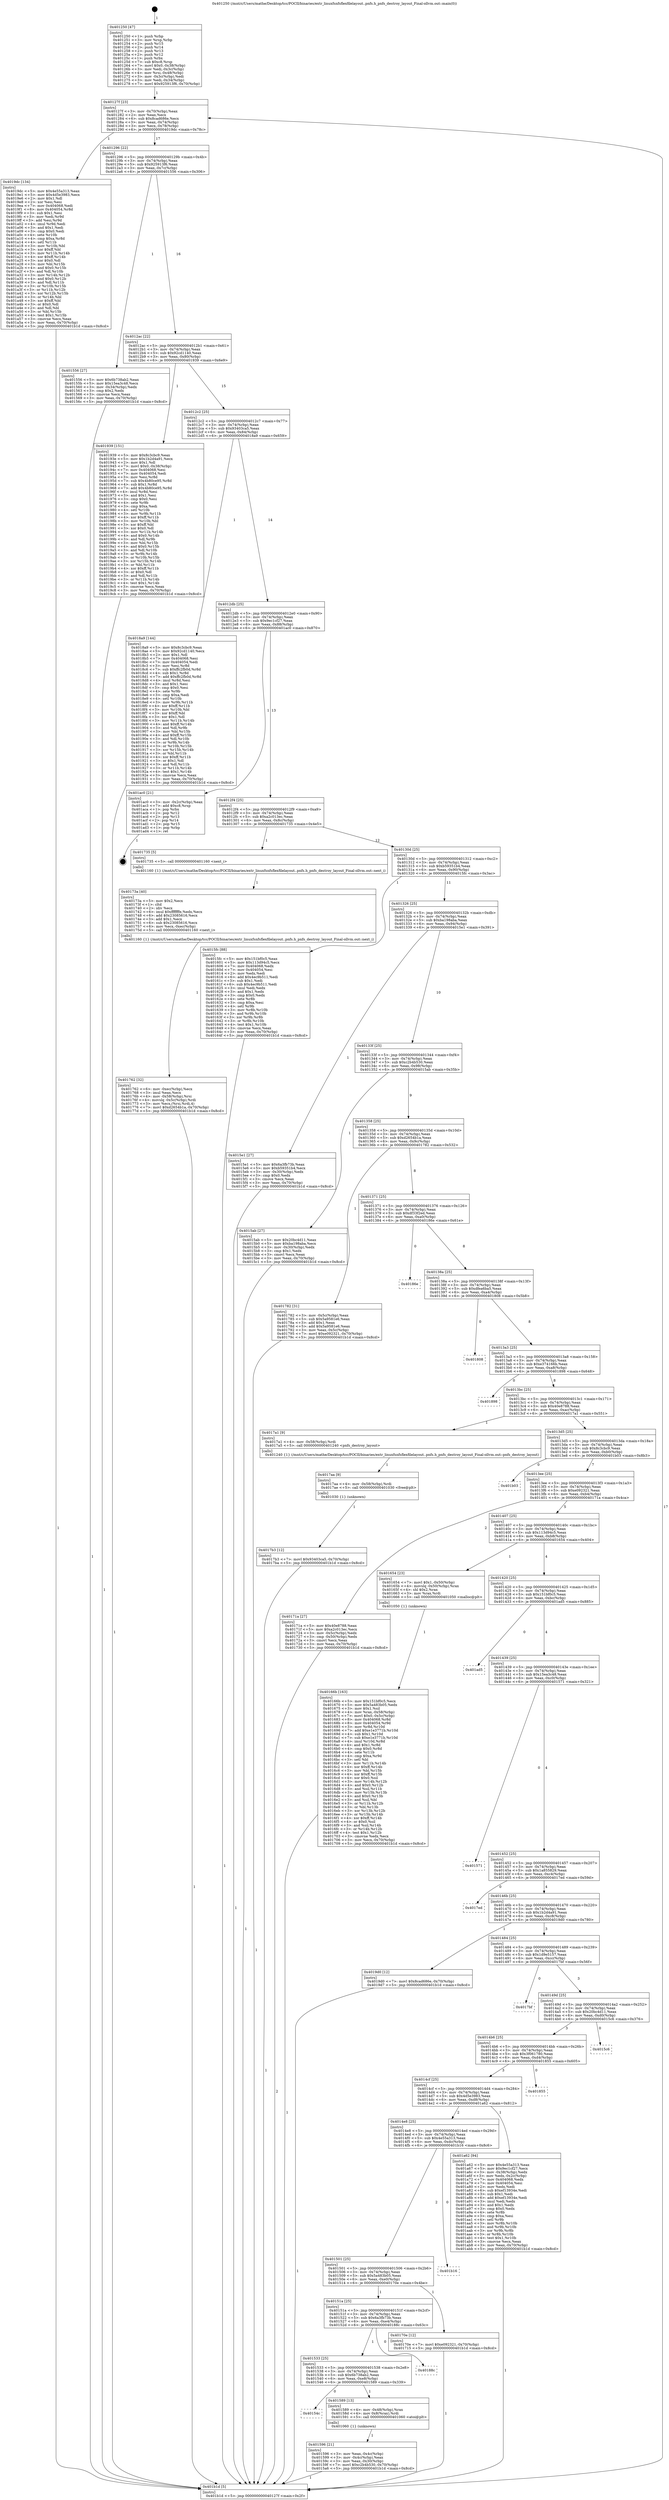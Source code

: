 digraph "0x401250" {
  label = "0x401250 (/mnt/c/Users/mathe/Desktop/tcc/POCII/binaries/extr_linuxfsnfsflexfilelayout..pnfs.h_pnfs_destroy_layout_Final-ollvm.out::main(0))"
  labelloc = "t"
  node[shape=record]

  Entry [label="",width=0.3,height=0.3,shape=circle,fillcolor=black,style=filled]
  "0x40127f" [label="{
     0x40127f [23]\l
     | [instrs]\l
     &nbsp;&nbsp;0x40127f \<+3\>: mov -0x70(%rbp),%eax\l
     &nbsp;&nbsp;0x401282 \<+2\>: mov %eax,%ecx\l
     &nbsp;&nbsp;0x401284 \<+6\>: sub $0x8cad686e,%ecx\l
     &nbsp;&nbsp;0x40128a \<+3\>: mov %eax,-0x74(%rbp)\l
     &nbsp;&nbsp;0x40128d \<+3\>: mov %ecx,-0x78(%rbp)\l
     &nbsp;&nbsp;0x401290 \<+6\>: je 00000000004019dc \<main+0x78c\>\l
  }"]
  "0x4019dc" [label="{
     0x4019dc [134]\l
     | [instrs]\l
     &nbsp;&nbsp;0x4019dc \<+5\>: mov $0x4e55a313,%eax\l
     &nbsp;&nbsp;0x4019e1 \<+5\>: mov $0x4d5e3983,%ecx\l
     &nbsp;&nbsp;0x4019e6 \<+2\>: mov $0x1,%dl\l
     &nbsp;&nbsp;0x4019e8 \<+2\>: xor %esi,%esi\l
     &nbsp;&nbsp;0x4019ea \<+7\>: mov 0x404068,%edi\l
     &nbsp;&nbsp;0x4019f1 \<+8\>: mov 0x404054,%r8d\l
     &nbsp;&nbsp;0x4019f9 \<+3\>: sub $0x1,%esi\l
     &nbsp;&nbsp;0x4019fc \<+3\>: mov %edi,%r9d\l
     &nbsp;&nbsp;0x4019ff \<+3\>: add %esi,%r9d\l
     &nbsp;&nbsp;0x401a02 \<+4\>: imul %r9d,%edi\l
     &nbsp;&nbsp;0x401a06 \<+3\>: and $0x1,%edi\l
     &nbsp;&nbsp;0x401a09 \<+3\>: cmp $0x0,%edi\l
     &nbsp;&nbsp;0x401a0c \<+4\>: sete %r10b\l
     &nbsp;&nbsp;0x401a10 \<+4\>: cmp $0xa,%r8d\l
     &nbsp;&nbsp;0x401a14 \<+4\>: setl %r11b\l
     &nbsp;&nbsp;0x401a18 \<+3\>: mov %r10b,%bl\l
     &nbsp;&nbsp;0x401a1b \<+3\>: xor $0xff,%bl\l
     &nbsp;&nbsp;0x401a1e \<+3\>: mov %r11b,%r14b\l
     &nbsp;&nbsp;0x401a21 \<+4\>: xor $0xff,%r14b\l
     &nbsp;&nbsp;0x401a25 \<+3\>: xor $0x0,%dl\l
     &nbsp;&nbsp;0x401a28 \<+3\>: mov %bl,%r15b\l
     &nbsp;&nbsp;0x401a2b \<+4\>: and $0x0,%r15b\l
     &nbsp;&nbsp;0x401a2f \<+3\>: and %dl,%r10b\l
     &nbsp;&nbsp;0x401a32 \<+3\>: mov %r14b,%r12b\l
     &nbsp;&nbsp;0x401a35 \<+4\>: and $0x0,%r12b\l
     &nbsp;&nbsp;0x401a39 \<+3\>: and %dl,%r11b\l
     &nbsp;&nbsp;0x401a3c \<+3\>: or %r10b,%r15b\l
     &nbsp;&nbsp;0x401a3f \<+3\>: or %r11b,%r12b\l
     &nbsp;&nbsp;0x401a42 \<+3\>: xor %r12b,%r15b\l
     &nbsp;&nbsp;0x401a45 \<+3\>: or %r14b,%bl\l
     &nbsp;&nbsp;0x401a48 \<+3\>: xor $0xff,%bl\l
     &nbsp;&nbsp;0x401a4b \<+3\>: or $0x0,%dl\l
     &nbsp;&nbsp;0x401a4e \<+2\>: and %dl,%bl\l
     &nbsp;&nbsp;0x401a50 \<+3\>: or %bl,%r15b\l
     &nbsp;&nbsp;0x401a53 \<+4\>: test $0x1,%r15b\l
     &nbsp;&nbsp;0x401a57 \<+3\>: cmovne %ecx,%eax\l
     &nbsp;&nbsp;0x401a5a \<+3\>: mov %eax,-0x70(%rbp)\l
     &nbsp;&nbsp;0x401a5d \<+5\>: jmp 0000000000401b1d \<main+0x8cd\>\l
  }"]
  "0x401296" [label="{
     0x401296 [22]\l
     | [instrs]\l
     &nbsp;&nbsp;0x401296 \<+5\>: jmp 000000000040129b \<main+0x4b\>\l
     &nbsp;&nbsp;0x40129b \<+3\>: mov -0x74(%rbp),%eax\l
     &nbsp;&nbsp;0x40129e \<+5\>: sub $0x925913f6,%eax\l
     &nbsp;&nbsp;0x4012a3 \<+3\>: mov %eax,-0x7c(%rbp)\l
     &nbsp;&nbsp;0x4012a6 \<+6\>: je 0000000000401556 \<main+0x306\>\l
  }"]
  Exit [label="",width=0.3,height=0.3,shape=circle,fillcolor=black,style=filled,peripheries=2]
  "0x401556" [label="{
     0x401556 [27]\l
     | [instrs]\l
     &nbsp;&nbsp;0x401556 \<+5\>: mov $0x6b738ab2,%eax\l
     &nbsp;&nbsp;0x40155b \<+5\>: mov $0x15ea3c48,%ecx\l
     &nbsp;&nbsp;0x401560 \<+3\>: mov -0x34(%rbp),%edx\l
     &nbsp;&nbsp;0x401563 \<+3\>: cmp $0x2,%edx\l
     &nbsp;&nbsp;0x401566 \<+3\>: cmovne %ecx,%eax\l
     &nbsp;&nbsp;0x401569 \<+3\>: mov %eax,-0x70(%rbp)\l
     &nbsp;&nbsp;0x40156c \<+5\>: jmp 0000000000401b1d \<main+0x8cd\>\l
  }"]
  "0x4012ac" [label="{
     0x4012ac [22]\l
     | [instrs]\l
     &nbsp;&nbsp;0x4012ac \<+5\>: jmp 00000000004012b1 \<main+0x61\>\l
     &nbsp;&nbsp;0x4012b1 \<+3\>: mov -0x74(%rbp),%eax\l
     &nbsp;&nbsp;0x4012b4 \<+5\>: sub $0x92cd1140,%eax\l
     &nbsp;&nbsp;0x4012b9 \<+3\>: mov %eax,-0x80(%rbp)\l
     &nbsp;&nbsp;0x4012bc \<+6\>: je 0000000000401939 \<main+0x6e9\>\l
  }"]
  "0x401b1d" [label="{
     0x401b1d [5]\l
     | [instrs]\l
     &nbsp;&nbsp;0x401b1d \<+5\>: jmp 000000000040127f \<main+0x2f\>\l
  }"]
  "0x401250" [label="{
     0x401250 [47]\l
     | [instrs]\l
     &nbsp;&nbsp;0x401250 \<+1\>: push %rbp\l
     &nbsp;&nbsp;0x401251 \<+3\>: mov %rsp,%rbp\l
     &nbsp;&nbsp;0x401254 \<+2\>: push %r15\l
     &nbsp;&nbsp;0x401256 \<+2\>: push %r14\l
     &nbsp;&nbsp;0x401258 \<+2\>: push %r13\l
     &nbsp;&nbsp;0x40125a \<+2\>: push %r12\l
     &nbsp;&nbsp;0x40125c \<+1\>: push %rbx\l
     &nbsp;&nbsp;0x40125d \<+7\>: sub $0xc8,%rsp\l
     &nbsp;&nbsp;0x401264 \<+7\>: movl $0x0,-0x38(%rbp)\l
     &nbsp;&nbsp;0x40126b \<+3\>: mov %edi,-0x3c(%rbp)\l
     &nbsp;&nbsp;0x40126e \<+4\>: mov %rsi,-0x48(%rbp)\l
     &nbsp;&nbsp;0x401272 \<+3\>: mov -0x3c(%rbp),%edi\l
     &nbsp;&nbsp;0x401275 \<+3\>: mov %edi,-0x34(%rbp)\l
     &nbsp;&nbsp;0x401278 \<+7\>: movl $0x925913f6,-0x70(%rbp)\l
  }"]
  "0x4017b3" [label="{
     0x4017b3 [12]\l
     | [instrs]\l
     &nbsp;&nbsp;0x4017b3 \<+7\>: movl $0x93403ca5,-0x70(%rbp)\l
     &nbsp;&nbsp;0x4017ba \<+5\>: jmp 0000000000401b1d \<main+0x8cd\>\l
  }"]
  "0x401939" [label="{
     0x401939 [151]\l
     | [instrs]\l
     &nbsp;&nbsp;0x401939 \<+5\>: mov $0x8c3cbc9,%eax\l
     &nbsp;&nbsp;0x40193e \<+5\>: mov $0x1b2d4a91,%ecx\l
     &nbsp;&nbsp;0x401943 \<+2\>: mov $0x1,%dl\l
     &nbsp;&nbsp;0x401945 \<+7\>: movl $0x0,-0x38(%rbp)\l
     &nbsp;&nbsp;0x40194c \<+7\>: mov 0x404068,%esi\l
     &nbsp;&nbsp;0x401953 \<+7\>: mov 0x404054,%edi\l
     &nbsp;&nbsp;0x40195a \<+3\>: mov %esi,%r8d\l
     &nbsp;&nbsp;0x40195d \<+7\>: sub $0x4b80ce95,%r8d\l
     &nbsp;&nbsp;0x401964 \<+4\>: sub $0x1,%r8d\l
     &nbsp;&nbsp;0x401968 \<+7\>: add $0x4b80ce95,%r8d\l
     &nbsp;&nbsp;0x40196f \<+4\>: imul %r8d,%esi\l
     &nbsp;&nbsp;0x401973 \<+3\>: and $0x1,%esi\l
     &nbsp;&nbsp;0x401976 \<+3\>: cmp $0x0,%esi\l
     &nbsp;&nbsp;0x401979 \<+4\>: sete %r9b\l
     &nbsp;&nbsp;0x40197d \<+3\>: cmp $0xa,%edi\l
     &nbsp;&nbsp;0x401980 \<+4\>: setl %r10b\l
     &nbsp;&nbsp;0x401984 \<+3\>: mov %r9b,%r11b\l
     &nbsp;&nbsp;0x401987 \<+4\>: xor $0xff,%r11b\l
     &nbsp;&nbsp;0x40198b \<+3\>: mov %r10b,%bl\l
     &nbsp;&nbsp;0x40198e \<+3\>: xor $0xff,%bl\l
     &nbsp;&nbsp;0x401991 \<+3\>: xor $0x0,%dl\l
     &nbsp;&nbsp;0x401994 \<+3\>: mov %r11b,%r14b\l
     &nbsp;&nbsp;0x401997 \<+4\>: and $0x0,%r14b\l
     &nbsp;&nbsp;0x40199b \<+3\>: and %dl,%r9b\l
     &nbsp;&nbsp;0x40199e \<+3\>: mov %bl,%r15b\l
     &nbsp;&nbsp;0x4019a1 \<+4\>: and $0x0,%r15b\l
     &nbsp;&nbsp;0x4019a5 \<+3\>: and %dl,%r10b\l
     &nbsp;&nbsp;0x4019a8 \<+3\>: or %r9b,%r14b\l
     &nbsp;&nbsp;0x4019ab \<+3\>: or %r10b,%r15b\l
     &nbsp;&nbsp;0x4019ae \<+3\>: xor %r15b,%r14b\l
     &nbsp;&nbsp;0x4019b1 \<+3\>: or %bl,%r11b\l
     &nbsp;&nbsp;0x4019b4 \<+4\>: xor $0xff,%r11b\l
     &nbsp;&nbsp;0x4019b8 \<+3\>: or $0x0,%dl\l
     &nbsp;&nbsp;0x4019bb \<+3\>: and %dl,%r11b\l
     &nbsp;&nbsp;0x4019be \<+3\>: or %r11b,%r14b\l
     &nbsp;&nbsp;0x4019c1 \<+4\>: test $0x1,%r14b\l
     &nbsp;&nbsp;0x4019c5 \<+3\>: cmovne %ecx,%eax\l
     &nbsp;&nbsp;0x4019c8 \<+3\>: mov %eax,-0x70(%rbp)\l
     &nbsp;&nbsp;0x4019cb \<+5\>: jmp 0000000000401b1d \<main+0x8cd\>\l
  }"]
  "0x4012c2" [label="{
     0x4012c2 [25]\l
     | [instrs]\l
     &nbsp;&nbsp;0x4012c2 \<+5\>: jmp 00000000004012c7 \<main+0x77\>\l
     &nbsp;&nbsp;0x4012c7 \<+3\>: mov -0x74(%rbp),%eax\l
     &nbsp;&nbsp;0x4012ca \<+5\>: sub $0x93403ca5,%eax\l
     &nbsp;&nbsp;0x4012cf \<+6\>: mov %eax,-0x84(%rbp)\l
     &nbsp;&nbsp;0x4012d5 \<+6\>: je 00000000004018a9 \<main+0x659\>\l
  }"]
  "0x4017aa" [label="{
     0x4017aa [9]\l
     | [instrs]\l
     &nbsp;&nbsp;0x4017aa \<+4\>: mov -0x58(%rbp),%rdi\l
     &nbsp;&nbsp;0x4017ae \<+5\>: call 0000000000401030 \<free@plt\>\l
     | [calls]\l
     &nbsp;&nbsp;0x401030 \{1\} (unknown)\l
  }"]
  "0x4018a9" [label="{
     0x4018a9 [144]\l
     | [instrs]\l
     &nbsp;&nbsp;0x4018a9 \<+5\>: mov $0x8c3cbc9,%eax\l
     &nbsp;&nbsp;0x4018ae \<+5\>: mov $0x92cd1140,%ecx\l
     &nbsp;&nbsp;0x4018b3 \<+2\>: mov $0x1,%dl\l
     &nbsp;&nbsp;0x4018b5 \<+7\>: mov 0x404068,%esi\l
     &nbsp;&nbsp;0x4018bc \<+7\>: mov 0x404054,%edi\l
     &nbsp;&nbsp;0x4018c3 \<+3\>: mov %esi,%r8d\l
     &nbsp;&nbsp;0x4018c6 \<+7\>: sub $0xffc2fb0d,%r8d\l
     &nbsp;&nbsp;0x4018cd \<+4\>: sub $0x1,%r8d\l
     &nbsp;&nbsp;0x4018d1 \<+7\>: add $0xffc2fb0d,%r8d\l
     &nbsp;&nbsp;0x4018d8 \<+4\>: imul %r8d,%esi\l
     &nbsp;&nbsp;0x4018dc \<+3\>: and $0x1,%esi\l
     &nbsp;&nbsp;0x4018df \<+3\>: cmp $0x0,%esi\l
     &nbsp;&nbsp;0x4018e2 \<+4\>: sete %r9b\l
     &nbsp;&nbsp;0x4018e6 \<+3\>: cmp $0xa,%edi\l
     &nbsp;&nbsp;0x4018e9 \<+4\>: setl %r10b\l
     &nbsp;&nbsp;0x4018ed \<+3\>: mov %r9b,%r11b\l
     &nbsp;&nbsp;0x4018f0 \<+4\>: xor $0xff,%r11b\l
     &nbsp;&nbsp;0x4018f4 \<+3\>: mov %r10b,%bl\l
     &nbsp;&nbsp;0x4018f7 \<+3\>: xor $0xff,%bl\l
     &nbsp;&nbsp;0x4018fa \<+3\>: xor $0x1,%dl\l
     &nbsp;&nbsp;0x4018fd \<+3\>: mov %r11b,%r14b\l
     &nbsp;&nbsp;0x401900 \<+4\>: and $0xff,%r14b\l
     &nbsp;&nbsp;0x401904 \<+3\>: and %dl,%r9b\l
     &nbsp;&nbsp;0x401907 \<+3\>: mov %bl,%r15b\l
     &nbsp;&nbsp;0x40190a \<+4\>: and $0xff,%r15b\l
     &nbsp;&nbsp;0x40190e \<+3\>: and %dl,%r10b\l
     &nbsp;&nbsp;0x401911 \<+3\>: or %r9b,%r14b\l
     &nbsp;&nbsp;0x401914 \<+3\>: or %r10b,%r15b\l
     &nbsp;&nbsp;0x401917 \<+3\>: xor %r15b,%r14b\l
     &nbsp;&nbsp;0x40191a \<+3\>: or %bl,%r11b\l
     &nbsp;&nbsp;0x40191d \<+4\>: xor $0xff,%r11b\l
     &nbsp;&nbsp;0x401921 \<+3\>: or $0x1,%dl\l
     &nbsp;&nbsp;0x401924 \<+3\>: and %dl,%r11b\l
     &nbsp;&nbsp;0x401927 \<+3\>: or %r11b,%r14b\l
     &nbsp;&nbsp;0x40192a \<+4\>: test $0x1,%r14b\l
     &nbsp;&nbsp;0x40192e \<+3\>: cmovne %ecx,%eax\l
     &nbsp;&nbsp;0x401931 \<+3\>: mov %eax,-0x70(%rbp)\l
     &nbsp;&nbsp;0x401934 \<+5\>: jmp 0000000000401b1d \<main+0x8cd\>\l
  }"]
  "0x4012db" [label="{
     0x4012db [25]\l
     | [instrs]\l
     &nbsp;&nbsp;0x4012db \<+5\>: jmp 00000000004012e0 \<main+0x90\>\l
     &nbsp;&nbsp;0x4012e0 \<+3\>: mov -0x74(%rbp),%eax\l
     &nbsp;&nbsp;0x4012e3 \<+5\>: sub $0x9ec1cf27,%eax\l
     &nbsp;&nbsp;0x4012e8 \<+6\>: mov %eax,-0x88(%rbp)\l
     &nbsp;&nbsp;0x4012ee \<+6\>: je 0000000000401ac0 \<main+0x870\>\l
  }"]
  "0x401762" [label="{
     0x401762 [32]\l
     | [instrs]\l
     &nbsp;&nbsp;0x401762 \<+6\>: mov -0xec(%rbp),%ecx\l
     &nbsp;&nbsp;0x401768 \<+3\>: imul %eax,%ecx\l
     &nbsp;&nbsp;0x40176b \<+4\>: mov -0x58(%rbp),%rsi\l
     &nbsp;&nbsp;0x40176f \<+4\>: movslq -0x5c(%rbp),%rdi\l
     &nbsp;&nbsp;0x401773 \<+3\>: mov %ecx,(%rsi,%rdi,4)\l
     &nbsp;&nbsp;0x401776 \<+7\>: movl $0xd2654b1a,-0x70(%rbp)\l
     &nbsp;&nbsp;0x40177d \<+5\>: jmp 0000000000401b1d \<main+0x8cd\>\l
  }"]
  "0x401ac0" [label="{
     0x401ac0 [21]\l
     | [instrs]\l
     &nbsp;&nbsp;0x401ac0 \<+3\>: mov -0x2c(%rbp),%eax\l
     &nbsp;&nbsp;0x401ac3 \<+7\>: add $0xc8,%rsp\l
     &nbsp;&nbsp;0x401aca \<+1\>: pop %rbx\l
     &nbsp;&nbsp;0x401acb \<+2\>: pop %r12\l
     &nbsp;&nbsp;0x401acd \<+2\>: pop %r13\l
     &nbsp;&nbsp;0x401acf \<+2\>: pop %r14\l
     &nbsp;&nbsp;0x401ad1 \<+2\>: pop %r15\l
     &nbsp;&nbsp;0x401ad3 \<+1\>: pop %rbp\l
     &nbsp;&nbsp;0x401ad4 \<+1\>: ret\l
  }"]
  "0x4012f4" [label="{
     0x4012f4 [25]\l
     | [instrs]\l
     &nbsp;&nbsp;0x4012f4 \<+5\>: jmp 00000000004012f9 \<main+0xa9\>\l
     &nbsp;&nbsp;0x4012f9 \<+3\>: mov -0x74(%rbp),%eax\l
     &nbsp;&nbsp;0x4012fc \<+5\>: sub $0xa2c013ec,%eax\l
     &nbsp;&nbsp;0x401301 \<+6\>: mov %eax,-0x8c(%rbp)\l
     &nbsp;&nbsp;0x401307 \<+6\>: je 0000000000401735 \<main+0x4e5\>\l
  }"]
  "0x40173a" [label="{
     0x40173a [40]\l
     | [instrs]\l
     &nbsp;&nbsp;0x40173a \<+5\>: mov $0x2,%ecx\l
     &nbsp;&nbsp;0x40173f \<+1\>: cltd\l
     &nbsp;&nbsp;0x401740 \<+2\>: idiv %ecx\l
     &nbsp;&nbsp;0x401742 \<+6\>: imul $0xfffffffe,%edx,%ecx\l
     &nbsp;&nbsp;0x401748 \<+6\>: add $0x23085616,%ecx\l
     &nbsp;&nbsp;0x40174e \<+3\>: add $0x1,%ecx\l
     &nbsp;&nbsp;0x401751 \<+6\>: sub $0x23085616,%ecx\l
     &nbsp;&nbsp;0x401757 \<+6\>: mov %ecx,-0xec(%rbp)\l
     &nbsp;&nbsp;0x40175d \<+5\>: call 0000000000401160 \<next_i\>\l
     | [calls]\l
     &nbsp;&nbsp;0x401160 \{1\} (/mnt/c/Users/mathe/Desktop/tcc/POCII/binaries/extr_linuxfsnfsflexfilelayout..pnfs.h_pnfs_destroy_layout_Final-ollvm.out::next_i)\l
  }"]
  "0x401735" [label="{
     0x401735 [5]\l
     | [instrs]\l
     &nbsp;&nbsp;0x401735 \<+5\>: call 0000000000401160 \<next_i\>\l
     | [calls]\l
     &nbsp;&nbsp;0x401160 \{1\} (/mnt/c/Users/mathe/Desktop/tcc/POCII/binaries/extr_linuxfsnfsflexfilelayout..pnfs.h_pnfs_destroy_layout_Final-ollvm.out::next_i)\l
  }"]
  "0x40130d" [label="{
     0x40130d [25]\l
     | [instrs]\l
     &nbsp;&nbsp;0x40130d \<+5\>: jmp 0000000000401312 \<main+0xc2\>\l
     &nbsp;&nbsp;0x401312 \<+3\>: mov -0x74(%rbp),%eax\l
     &nbsp;&nbsp;0x401315 \<+5\>: sub $0xb59351b4,%eax\l
     &nbsp;&nbsp;0x40131a \<+6\>: mov %eax,-0x90(%rbp)\l
     &nbsp;&nbsp;0x401320 \<+6\>: je 00000000004015fc \<main+0x3ac\>\l
  }"]
  "0x40166b" [label="{
     0x40166b [163]\l
     | [instrs]\l
     &nbsp;&nbsp;0x40166b \<+5\>: mov $0x151bf0c5,%ecx\l
     &nbsp;&nbsp;0x401670 \<+5\>: mov $0x5a483b05,%edx\l
     &nbsp;&nbsp;0x401675 \<+3\>: mov $0x1,%sil\l
     &nbsp;&nbsp;0x401678 \<+4\>: mov %rax,-0x58(%rbp)\l
     &nbsp;&nbsp;0x40167c \<+7\>: movl $0x0,-0x5c(%rbp)\l
     &nbsp;&nbsp;0x401683 \<+8\>: mov 0x404068,%r8d\l
     &nbsp;&nbsp;0x40168b \<+8\>: mov 0x404054,%r9d\l
     &nbsp;&nbsp;0x401693 \<+3\>: mov %r8d,%r10d\l
     &nbsp;&nbsp;0x401696 \<+7\>: add $0xe1e3771b,%r10d\l
     &nbsp;&nbsp;0x40169d \<+4\>: sub $0x1,%r10d\l
     &nbsp;&nbsp;0x4016a1 \<+7\>: sub $0xe1e3771b,%r10d\l
     &nbsp;&nbsp;0x4016a8 \<+4\>: imul %r10d,%r8d\l
     &nbsp;&nbsp;0x4016ac \<+4\>: and $0x1,%r8d\l
     &nbsp;&nbsp;0x4016b0 \<+4\>: cmp $0x0,%r8d\l
     &nbsp;&nbsp;0x4016b4 \<+4\>: sete %r11b\l
     &nbsp;&nbsp;0x4016b8 \<+4\>: cmp $0xa,%r9d\l
     &nbsp;&nbsp;0x4016bc \<+3\>: setl %bl\l
     &nbsp;&nbsp;0x4016bf \<+3\>: mov %r11b,%r14b\l
     &nbsp;&nbsp;0x4016c2 \<+4\>: xor $0xff,%r14b\l
     &nbsp;&nbsp;0x4016c6 \<+3\>: mov %bl,%r15b\l
     &nbsp;&nbsp;0x4016c9 \<+4\>: xor $0xff,%r15b\l
     &nbsp;&nbsp;0x4016cd \<+4\>: xor $0x0,%sil\l
     &nbsp;&nbsp;0x4016d1 \<+3\>: mov %r14b,%r12b\l
     &nbsp;&nbsp;0x4016d4 \<+4\>: and $0x0,%r12b\l
     &nbsp;&nbsp;0x4016d8 \<+3\>: and %sil,%r11b\l
     &nbsp;&nbsp;0x4016db \<+3\>: mov %r15b,%r13b\l
     &nbsp;&nbsp;0x4016de \<+4\>: and $0x0,%r13b\l
     &nbsp;&nbsp;0x4016e2 \<+3\>: and %sil,%bl\l
     &nbsp;&nbsp;0x4016e5 \<+3\>: or %r11b,%r12b\l
     &nbsp;&nbsp;0x4016e8 \<+3\>: or %bl,%r13b\l
     &nbsp;&nbsp;0x4016eb \<+3\>: xor %r13b,%r12b\l
     &nbsp;&nbsp;0x4016ee \<+3\>: or %r15b,%r14b\l
     &nbsp;&nbsp;0x4016f1 \<+4\>: xor $0xff,%r14b\l
     &nbsp;&nbsp;0x4016f5 \<+4\>: or $0x0,%sil\l
     &nbsp;&nbsp;0x4016f9 \<+3\>: and %sil,%r14b\l
     &nbsp;&nbsp;0x4016fc \<+3\>: or %r14b,%r12b\l
     &nbsp;&nbsp;0x4016ff \<+4\>: test $0x1,%r12b\l
     &nbsp;&nbsp;0x401703 \<+3\>: cmovne %edx,%ecx\l
     &nbsp;&nbsp;0x401706 \<+3\>: mov %ecx,-0x70(%rbp)\l
     &nbsp;&nbsp;0x401709 \<+5\>: jmp 0000000000401b1d \<main+0x8cd\>\l
  }"]
  "0x4015fc" [label="{
     0x4015fc [88]\l
     | [instrs]\l
     &nbsp;&nbsp;0x4015fc \<+5\>: mov $0x151bf0c5,%eax\l
     &nbsp;&nbsp;0x401601 \<+5\>: mov $0x113d94c5,%ecx\l
     &nbsp;&nbsp;0x401606 \<+7\>: mov 0x404068,%edx\l
     &nbsp;&nbsp;0x40160d \<+7\>: mov 0x404054,%esi\l
     &nbsp;&nbsp;0x401614 \<+2\>: mov %edx,%edi\l
     &nbsp;&nbsp;0x401616 \<+6\>: add $0x4ec9b511,%edi\l
     &nbsp;&nbsp;0x40161c \<+3\>: sub $0x1,%edi\l
     &nbsp;&nbsp;0x40161f \<+6\>: sub $0x4ec9b511,%edi\l
     &nbsp;&nbsp;0x401625 \<+3\>: imul %edi,%edx\l
     &nbsp;&nbsp;0x401628 \<+3\>: and $0x1,%edx\l
     &nbsp;&nbsp;0x40162b \<+3\>: cmp $0x0,%edx\l
     &nbsp;&nbsp;0x40162e \<+4\>: sete %r8b\l
     &nbsp;&nbsp;0x401632 \<+3\>: cmp $0xa,%esi\l
     &nbsp;&nbsp;0x401635 \<+4\>: setl %r9b\l
     &nbsp;&nbsp;0x401639 \<+3\>: mov %r8b,%r10b\l
     &nbsp;&nbsp;0x40163c \<+3\>: and %r9b,%r10b\l
     &nbsp;&nbsp;0x40163f \<+3\>: xor %r9b,%r8b\l
     &nbsp;&nbsp;0x401642 \<+3\>: or %r8b,%r10b\l
     &nbsp;&nbsp;0x401645 \<+4\>: test $0x1,%r10b\l
     &nbsp;&nbsp;0x401649 \<+3\>: cmovne %ecx,%eax\l
     &nbsp;&nbsp;0x40164c \<+3\>: mov %eax,-0x70(%rbp)\l
     &nbsp;&nbsp;0x40164f \<+5\>: jmp 0000000000401b1d \<main+0x8cd\>\l
  }"]
  "0x401326" [label="{
     0x401326 [25]\l
     | [instrs]\l
     &nbsp;&nbsp;0x401326 \<+5\>: jmp 000000000040132b \<main+0xdb\>\l
     &nbsp;&nbsp;0x40132b \<+3\>: mov -0x74(%rbp),%eax\l
     &nbsp;&nbsp;0x40132e \<+5\>: sub $0xba198aba,%eax\l
     &nbsp;&nbsp;0x401333 \<+6\>: mov %eax,-0x94(%rbp)\l
     &nbsp;&nbsp;0x401339 \<+6\>: je 00000000004015e1 \<main+0x391\>\l
  }"]
  "0x401596" [label="{
     0x401596 [21]\l
     | [instrs]\l
     &nbsp;&nbsp;0x401596 \<+3\>: mov %eax,-0x4c(%rbp)\l
     &nbsp;&nbsp;0x401599 \<+3\>: mov -0x4c(%rbp),%eax\l
     &nbsp;&nbsp;0x40159c \<+3\>: mov %eax,-0x30(%rbp)\l
     &nbsp;&nbsp;0x40159f \<+7\>: movl $0xc2b4b530,-0x70(%rbp)\l
     &nbsp;&nbsp;0x4015a6 \<+5\>: jmp 0000000000401b1d \<main+0x8cd\>\l
  }"]
  "0x4015e1" [label="{
     0x4015e1 [27]\l
     | [instrs]\l
     &nbsp;&nbsp;0x4015e1 \<+5\>: mov $0x6a3fb73b,%eax\l
     &nbsp;&nbsp;0x4015e6 \<+5\>: mov $0xb59351b4,%ecx\l
     &nbsp;&nbsp;0x4015eb \<+3\>: mov -0x30(%rbp),%edx\l
     &nbsp;&nbsp;0x4015ee \<+3\>: cmp $0x0,%edx\l
     &nbsp;&nbsp;0x4015f1 \<+3\>: cmove %ecx,%eax\l
     &nbsp;&nbsp;0x4015f4 \<+3\>: mov %eax,-0x70(%rbp)\l
     &nbsp;&nbsp;0x4015f7 \<+5\>: jmp 0000000000401b1d \<main+0x8cd\>\l
  }"]
  "0x40133f" [label="{
     0x40133f [25]\l
     | [instrs]\l
     &nbsp;&nbsp;0x40133f \<+5\>: jmp 0000000000401344 \<main+0xf4\>\l
     &nbsp;&nbsp;0x401344 \<+3\>: mov -0x74(%rbp),%eax\l
     &nbsp;&nbsp;0x401347 \<+5\>: sub $0xc2b4b530,%eax\l
     &nbsp;&nbsp;0x40134c \<+6\>: mov %eax,-0x98(%rbp)\l
     &nbsp;&nbsp;0x401352 \<+6\>: je 00000000004015ab \<main+0x35b\>\l
  }"]
  "0x40154c" [label="{
     0x40154c\l
  }", style=dashed]
  "0x4015ab" [label="{
     0x4015ab [27]\l
     | [instrs]\l
     &nbsp;&nbsp;0x4015ab \<+5\>: mov $0x20bc4d11,%eax\l
     &nbsp;&nbsp;0x4015b0 \<+5\>: mov $0xba198aba,%ecx\l
     &nbsp;&nbsp;0x4015b5 \<+3\>: mov -0x30(%rbp),%edx\l
     &nbsp;&nbsp;0x4015b8 \<+3\>: cmp $0x1,%edx\l
     &nbsp;&nbsp;0x4015bb \<+3\>: cmovl %ecx,%eax\l
     &nbsp;&nbsp;0x4015be \<+3\>: mov %eax,-0x70(%rbp)\l
     &nbsp;&nbsp;0x4015c1 \<+5\>: jmp 0000000000401b1d \<main+0x8cd\>\l
  }"]
  "0x401358" [label="{
     0x401358 [25]\l
     | [instrs]\l
     &nbsp;&nbsp;0x401358 \<+5\>: jmp 000000000040135d \<main+0x10d\>\l
     &nbsp;&nbsp;0x40135d \<+3\>: mov -0x74(%rbp),%eax\l
     &nbsp;&nbsp;0x401360 \<+5\>: sub $0xd2654b1a,%eax\l
     &nbsp;&nbsp;0x401365 \<+6\>: mov %eax,-0x9c(%rbp)\l
     &nbsp;&nbsp;0x40136b \<+6\>: je 0000000000401782 \<main+0x532\>\l
  }"]
  "0x401589" [label="{
     0x401589 [13]\l
     | [instrs]\l
     &nbsp;&nbsp;0x401589 \<+4\>: mov -0x48(%rbp),%rax\l
     &nbsp;&nbsp;0x40158d \<+4\>: mov 0x8(%rax),%rdi\l
     &nbsp;&nbsp;0x401591 \<+5\>: call 0000000000401060 \<atoi@plt\>\l
     | [calls]\l
     &nbsp;&nbsp;0x401060 \{1\} (unknown)\l
  }"]
  "0x401782" [label="{
     0x401782 [31]\l
     | [instrs]\l
     &nbsp;&nbsp;0x401782 \<+3\>: mov -0x5c(%rbp),%eax\l
     &nbsp;&nbsp;0x401785 \<+5\>: sub $0x5a9581e6,%eax\l
     &nbsp;&nbsp;0x40178a \<+3\>: add $0x1,%eax\l
     &nbsp;&nbsp;0x40178d \<+5\>: add $0x5a9581e6,%eax\l
     &nbsp;&nbsp;0x401792 \<+3\>: mov %eax,-0x5c(%rbp)\l
     &nbsp;&nbsp;0x401795 \<+7\>: movl $0xe092321,-0x70(%rbp)\l
     &nbsp;&nbsp;0x40179c \<+5\>: jmp 0000000000401b1d \<main+0x8cd\>\l
  }"]
  "0x401371" [label="{
     0x401371 [25]\l
     | [instrs]\l
     &nbsp;&nbsp;0x401371 \<+5\>: jmp 0000000000401376 \<main+0x126\>\l
     &nbsp;&nbsp;0x401376 \<+3\>: mov -0x74(%rbp),%eax\l
     &nbsp;&nbsp;0x401379 \<+5\>: sub $0xdf33f2ed,%eax\l
     &nbsp;&nbsp;0x40137e \<+6\>: mov %eax,-0xa0(%rbp)\l
     &nbsp;&nbsp;0x401384 \<+6\>: je 000000000040186e \<main+0x61e\>\l
  }"]
  "0x401533" [label="{
     0x401533 [25]\l
     | [instrs]\l
     &nbsp;&nbsp;0x401533 \<+5\>: jmp 0000000000401538 \<main+0x2e8\>\l
     &nbsp;&nbsp;0x401538 \<+3\>: mov -0x74(%rbp),%eax\l
     &nbsp;&nbsp;0x40153b \<+5\>: sub $0x6b738ab2,%eax\l
     &nbsp;&nbsp;0x401540 \<+6\>: mov %eax,-0xe8(%rbp)\l
     &nbsp;&nbsp;0x401546 \<+6\>: je 0000000000401589 \<main+0x339\>\l
  }"]
  "0x40186e" [label="{
     0x40186e\l
  }", style=dashed]
  "0x40138a" [label="{
     0x40138a [25]\l
     | [instrs]\l
     &nbsp;&nbsp;0x40138a \<+5\>: jmp 000000000040138f \<main+0x13f\>\l
     &nbsp;&nbsp;0x40138f \<+3\>: mov -0x74(%rbp),%eax\l
     &nbsp;&nbsp;0x401392 \<+5\>: sub $0xdfea6ba5,%eax\l
     &nbsp;&nbsp;0x401397 \<+6\>: mov %eax,-0xa4(%rbp)\l
     &nbsp;&nbsp;0x40139d \<+6\>: je 0000000000401808 \<main+0x5b8\>\l
  }"]
  "0x40188c" [label="{
     0x40188c\l
  }", style=dashed]
  "0x401808" [label="{
     0x401808\l
  }", style=dashed]
  "0x4013a3" [label="{
     0x4013a3 [25]\l
     | [instrs]\l
     &nbsp;&nbsp;0x4013a3 \<+5\>: jmp 00000000004013a8 \<main+0x158\>\l
     &nbsp;&nbsp;0x4013a8 \<+3\>: mov -0x74(%rbp),%eax\l
     &nbsp;&nbsp;0x4013ab \<+5\>: sub $0xe374166b,%eax\l
     &nbsp;&nbsp;0x4013b0 \<+6\>: mov %eax,-0xa8(%rbp)\l
     &nbsp;&nbsp;0x4013b6 \<+6\>: je 0000000000401898 \<main+0x648\>\l
  }"]
  "0x40151a" [label="{
     0x40151a [25]\l
     | [instrs]\l
     &nbsp;&nbsp;0x40151a \<+5\>: jmp 000000000040151f \<main+0x2cf\>\l
     &nbsp;&nbsp;0x40151f \<+3\>: mov -0x74(%rbp),%eax\l
     &nbsp;&nbsp;0x401522 \<+5\>: sub $0x6a3fb73b,%eax\l
     &nbsp;&nbsp;0x401527 \<+6\>: mov %eax,-0xe4(%rbp)\l
     &nbsp;&nbsp;0x40152d \<+6\>: je 000000000040188c \<main+0x63c\>\l
  }"]
  "0x401898" [label="{
     0x401898\l
  }", style=dashed]
  "0x4013bc" [label="{
     0x4013bc [25]\l
     | [instrs]\l
     &nbsp;&nbsp;0x4013bc \<+5\>: jmp 00000000004013c1 \<main+0x171\>\l
     &nbsp;&nbsp;0x4013c1 \<+3\>: mov -0x74(%rbp),%eax\l
     &nbsp;&nbsp;0x4013c4 \<+5\>: sub $0x40e8788,%eax\l
     &nbsp;&nbsp;0x4013c9 \<+6\>: mov %eax,-0xac(%rbp)\l
     &nbsp;&nbsp;0x4013cf \<+6\>: je 00000000004017a1 \<main+0x551\>\l
  }"]
  "0x40170e" [label="{
     0x40170e [12]\l
     | [instrs]\l
     &nbsp;&nbsp;0x40170e \<+7\>: movl $0xe092321,-0x70(%rbp)\l
     &nbsp;&nbsp;0x401715 \<+5\>: jmp 0000000000401b1d \<main+0x8cd\>\l
  }"]
  "0x4017a1" [label="{
     0x4017a1 [9]\l
     | [instrs]\l
     &nbsp;&nbsp;0x4017a1 \<+4\>: mov -0x58(%rbp),%rdi\l
     &nbsp;&nbsp;0x4017a5 \<+5\>: call 0000000000401240 \<pnfs_destroy_layout\>\l
     | [calls]\l
     &nbsp;&nbsp;0x401240 \{1\} (/mnt/c/Users/mathe/Desktop/tcc/POCII/binaries/extr_linuxfsnfsflexfilelayout..pnfs.h_pnfs_destroy_layout_Final-ollvm.out::pnfs_destroy_layout)\l
  }"]
  "0x4013d5" [label="{
     0x4013d5 [25]\l
     | [instrs]\l
     &nbsp;&nbsp;0x4013d5 \<+5\>: jmp 00000000004013da \<main+0x18a\>\l
     &nbsp;&nbsp;0x4013da \<+3\>: mov -0x74(%rbp),%eax\l
     &nbsp;&nbsp;0x4013dd \<+5\>: sub $0x8c3cbc9,%eax\l
     &nbsp;&nbsp;0x4013e2 \<+6\>: mov %eax,-0xb0(%rbp)\l
     &nbsp;&nbsp;0x4013e8 \<+6\>: je 0000000000401b03 \<main+0x8b3\>\l
  }"]
  "0x401501" [label="{
     0x401501 [25]\l
     | [instrs]\l
     &nbsp;&nbsp;0x401501 \<+5\>: jmp 0000000000401506 \<main+0x2b6\>\l
     &nbsp;&nbsp;0x401506 \<+3\>: mov -0x74(%rbp),%eax\l
     &nbsp;&nbsp;0x401509 \<+5\>: sub $0x5a483b05,%eax\l
     &nbsp;&nbsp;0x40150e \<+6\>: mov %eax,-0xe0(%rbp)\l
     &nbsp;&nbsp;0x401514 \<+6\>: je 000000000040170e \<main+0x4be\>\l
  }"]
  "0x401b03" [label="{
     0x401b03\l
  }", style=dashed]
  "0x4013ee" [label="{
     0x4013ee [25]\l
     | [instrs]\l
     &nbsp;&nbsp;0x4013ee \<+5\>: jmp 00000000004013f3 \<main+0x1a3\>\l
     &nbsp;&nbsp;0x4013f3 \<+3\>: mov -0x74(%rbp),%eax\l
     &nbsp;&nbsp;0x4013f6 \<+5\>: sub $0xe092321,%eax\l
     &nbsp;&nbsp;0x4013fb \<+6\>: mov %eax,-0xb4(%rbp)\l
     &nbsp;&nbsp;0x401401 \<+6\>: je 000000000040171a \<main+0x4ca\>\l
  }"]
  "0x401b16" [label="{
     0x401b16\l
  }", style=dashed]
  "0x40171a" [label="{
     0x40171a [27]\l
     | [instrs]\l
     &nbsp;&nbsp;0x40171a \<+5\>: mov $0x40e8788,%eax\l
     &nbsp;&nbsp;0x40171f \<+5\>: mov $0xa2c013ec,%ecx\l
     &nbsp;&nbsp;0x401724 \<+3\>: mov -0x5c(%rbp),%edx\l
     &nbsp;&nbsp;0x401727 \<+3\>: cmp -0x50(%rbp),%edx\l
     &nbsp;&nbsp;0x40172a \<+3\>: cmovl %ecx,%eax\l
     &nbsp;&nbsp;0x40172d \<+3\>: mov %eax,-0x70(%rbp)\l
     &nbsp;&nbsp;0x401730 \<+5\>: jmp 0000000000401b1d \<main+0x8cd\>\l
  }"]
  "0x401407" [label="{
     0x401407 [25]\l
     | [instrs]\l
     &nbsp;&nbsp;0x401407 \<+5\>: jmp 000000000040140c \<main+0x1bc\>\l
     &nbsp;&nbsp;0x40140c \<+3\>: mov -0x74(%rbp),%eax\l
     &nbsp;&nbsp;0x40140f \<+5\>: sub $0x113d94c5,%eax\l
     &nbsp;&nbsp;0x401414 \<+6\>: mov %eax,-0xb8(%rbp)\l
     &nbsp;&nbsp;0x40141a \<+6\>: je 0000000000401654 \<main+0x404\>\l
  }"]
  "0x4014e8" [label="{
     0x4014e8 [25]\l
     | [instrs]\l
     &nbsp;&nbsp;0x4014e8 \<+5\>: jmp 00000000004014ed \<main+0x29d\>\l
     &nbsp;&nbsp;0x4014ed \<+3\>: mov -0x74(%rbp),%eax\l
     &nbsp;&nbsp;0x4014f0 \<+5\>: sub $0x4e55a313,%eax\l
     &nbsp;&nbsp;0x4014f5 \<+6\>: mov %eax,-0xdc(%rbp)\l
     &nbsp;&nbsp;0x4014fb \<+6\>: je 0000000000401b16 \<main+0x8c6\>\l
  }"]
  "0x401654" [label="{
     0x401654 [23]\l
     | [instrs]\l
     &nbsp;&nbsp;0x401654 \<+7\>: movl $0x1,-0x50(%rbp)\l
     &nbsp;&nbsp;0x40165b \<+4\>: movslq -0x50(%rbp),%rax\l
     &nbsp;&nbsp;0x40165f \<+4\>: shl $0x2,%rax\l
     &nbsp;&nbsp;0x401663 \<+3\>: mov %rax,%rdi\l
     &nbsp;&nbsp;0x401666 \<+5\>: call 0000000000401050 \<malloc@plt\>\l
     | [calls]\l
     &nbsp;&nbsp;0x401050 \{1\} (unknown)\l
  }"]
  "0x401420" [label="{
     0x401420 [25]\l
     | [instrs]\l
     &nbsp;&nbsp;0x401420 \<+5\>: jmp 0000000000401425 \<main+0x1d5\>\l
     &nbsp;&nbsp;0x401425 \<+3\>: mov -0x74(%rbp),%eax\l
     &nbsp;&nbsp;0x401428 \<+5\>: sub $0x151bf0c5,%eax\l
     &nbsp;&nbsp;0x40142d \<+6\>: mov %eax,-0xbc(%rbp)\l
     &nbsp;&nbsp;0x401433 \<+6\>: je 0000000000401ad5 \<main+0x885\>\l
  }"]
  "0x401a62" [label="{
     0x401a62 [94]\l
     | [instrs]\l
     &nbsp;&nbsp;0x401a62 \<+5\>: mov $0x4e55a313,%eax\l
     &nbsp;&nbsp;0x401a67 \<+5\>: mov $0x9ec1cf27,%ecx\l
     &nbsp;&nbsp;0x401a6c \<+3\>: mov -0x38(%rbp),%edx\l
     &nbsp;&nbsp;0x401a6f \<+3\>: mov %edx,-0x2c(%rbp)\l
     &nbsp;&nbsp;0x401a72 \<+7\>: mov 0x404068,%edx\l
     &nbsp;&nbsp;0x401a79 \<+7\>: mov 0x404054,%esi\l
     &nbsp;&nbsp;0x401a80 \<+2\>: mov %edx,%edi\l
     &nbsp;&nbsp;0x401a82 \<+6\>: sub $0xef13934e,%edi\l
     &nbsp;&nbsp;0x401a88 \<+3\>: sub $0x1,%edi\l
     &nbsp;&nbsp;0x401a8b \<+6\>: add $0xef13934e,%edi\l
     &nbsp;&nbsp;0x401a91 \<+3\>: imul %edi,%edx\l
     &nbsp;&nbsp;0x401a94 \<+3\>: and $0x1,%edx\l
     &nbsp;&nbsp;0x401a97 \<+3\>: cmp $0x0,%edx\l
     &nbsp;&nbsp;0x401a9a \<+4\>: sete %r8b\l
     &nbsp;&nbsp;0x401a9e \<+3\>: cmp $0xa,%esi\l
     &nbsp;&nbsp;0x401aa1 \<+4\>: setl %r9b\l
     &nbsp;&nbsp;0x401aa5 \<+3\>: mov %r8b,%r10b\l
     &nbsp;&nbsp;0x401aa8 \<+3\>: and %r9b,%r10b\l
     &nbsp;&nbsp;0x401aab \<+3\>: xor %r9b,%r8b\l
     &nbsp;&nbsp;0x401aae \<+3\>: or %r8b,%r10b\l
     &nbsp;&nbsp;0x401ab1 \<+4\>: test $0x1,%r10b\l
     &nbsp;&nbsp;0x401ab5 \<+3\>: cmovne %ecx,%eax\l
     &nbsp;&nbsp;0x401ab8 \<+3\>: mov %eax,-0x70(%rbp)\l
     &nbsp;&nbsp;0x401abb \<+5\>: jmp 0000000000401b1d \<main+0x8cd\>\l
  }"]
  "0x401ad5" [label="{
     0x401ad5\l
  }", style=dashed]
  "0x401439" [label="{
     0x401439 [25]\l
     | [instrs]\l
     &nbsp;&nbsp;0x401439 \<+5\>: jmp 000000000040143e \<main+0x1ee\>\l
     &nbsp;&nbsp;0x40143e \<+3\>: mov -0x74(%rbp),%eax\l
     &nbsp;&nbsp;0x401441 \<+5\>: sub $0x15ea3c48,%eax\l
     &nbsp;&nbsp;0x401446 \<+6\>: mov %eax,-0xc0(%rbp)\l
     &nbsp;&nbsp;0x40144c \<+6\>: je 0000000000401571 \<main+0x321\>\l
  }"]
  "0x4014cf" [label="{
     0x4014cf [25]\l
     | [instrs]\l
     &nbsp;&nbsp;0x4014cf \<+5\>: jmp 00000000004014d4 \<main+0x284\>\l
     &nbsp;&nbsp;0x4014d4 \<+3\>: mov -0x74(%rbp),%eax\l
     &nbsp;&nbsp;0x4014d7 \<+5\>: sub $0x4d5e3983,%eax\l
     &nbsp;&nbsp;0x4014dc \<+6\>: mov %eax,-0xd8(%rbp)\l
     &nbsp;&nbsp;0x4014e2 \<+6\>: je 0000000000401a62 \<main+0x812\>\l
  }"]
  "0x401571" [label="{
     0x401571\l
  }", style=dashed]
  "0x401452" [label="{
     0x401452 [25]\l
     | [instrs]\l
     &nbsp;&nbsp;0x401452 \<+5\>: jmp 0000000000401457 \<main+0x207\>\l
     &nbsp;&nbsp;0x401457 \<+3\>: mov -0x74(%rbp),%eax\l
     &nbsp;&nbsp;0x40145a \<+5\>: sub $0x1a855829,%eax\l
     &nbsp;&nbsp;0x40145f \<+6\>: mov %eax,-0xc4(%rbp)\l
     &nbsp;&nbsp;0x401465 \<+6\>: je 00000000004017ed \<main+0x59d\>\l
  }"]
  "0x401855" [label="{
     0x401855\l
  }", style=dashed]
  "0x4017ed" [label="{
     0x4017ed\l
  }", style=dashed]
  "0x40146b" [label="{
     0x40146b [25]\l
     | [instrs]\l
     &nbsp;&nbsp;0x40146b \<+5\>: jmp 0000000000401470 \<main+0x220\>\l
     &nbsp;&nbsp;0x401470 \<+3\>: mov -0x74(%rbp),%eax\l
     &nbsp;&nbsp;0x401473 \<+5\>: sub $0x1b2d4a91,%eax\l
     &nbsp;&nbsp;0x401478 \<+6\>: mov %eax,-0xc8(%rbp)\l
     &nbsp;&nbsp;0x40147e \<+6\>: je 00000000004019d0 \<main+0x780\>\l
  }"]
  "0x4014b6" [label="{
     0x4014b6 [25]\l
     | [instrs]\l
     &nbsp;&nbsp;0x4014b6 \<+5\>: jmp 00000000004014bb \<main+0x26b\>\l
     &nbsp;&nbsp;0x4014bb \<+3\>: mov -0x74(%rbp),%eax\l
     &nbsp;&nbsp;0x4014be \<+5\>: sub $0x3f061780,%eax\l
     &nbsp;&nbsp;0x4014c3 \<+6\>: mov %eax,-0xd4(%rbp)\l
     &nbsp;&nbsp;0x4014c9 \<+6\>: je 0000000000401855 \<main+0x605\>\l
  }"]
  "0x4019d0" [label="{
     0x4019d0 [12]\l
     | [instrs]\l
     &nbsp;&nbsp;0x4019d0 \<+7\>: movl $0x8cad686e,-0x70(%rbp)\l
     &nbsp;&nbsp;0x4019d7 \<+5\>: jmp 0000000000401b1d \<main+0x8cd\>\l
  }"]
  "0x401484" [label="{
     0x401484 [25]\l
     | [instrs]\l
     &nbsp;&nbsp;0x401484 \<+5\>: jmp 0000000000401489 \<main+0x239\>\l
     &nbsp;&nbsp;0x401489 \<+3\>: mov -0x74(%rbp),%eax\l
     &nbsp;&nbsp;0x40148c \<+5\>: sub $0x1d9e5157,%eax\l
     &nbsp;&nbsp;0x401491 \<+6\>: mov %eax,-0xcc(%rbp)\l
     &nbsp;&nbsp;0x401497 \<+6\>: je 00000000004017bf \<main+0x56f\>\l
  }"]
  "0x4015c6" [label="{
     0x4015c6\l
  }", style=dashed]
  "0x4017bf" [label="{
     0x4017bf\l
  }", style=dashed]
  "0x40149d" [label="{
     0x40149d [25]\l
     | [instrs]\l
     &nbsp;&nbsp;0x40149d \<+5\>: jmp 00000000004014a2 \<main+0x252\>\l
     &nbsp;&nbsp;0x4014a2 \<+3\>: mov -0x74(%rbp),%eax\l
     &nbsp;&nbsp;0x4014a5 \<+5\>: sub $0x20bc4d11,%eax\l
     &nbsp;&nbsp;0x4014aa \<+6\>: mov %eax,-0xd0(%rbp)\l
     &nbsp;&nbsp;0x4014b0 \<+6\>: je 00000000004015c6 \<main+0x376\>\l
  }"]
  Entry -> "0x401250" [label=" 1"]
  "0x40127f" -> "0x4019dc" [label=" 1"]
  "0x40127f" -> "0x401296" [label=" 17"]
  "0x401ac0" -> Exit [label=" 1"]
  "0x401296" -> "0x401556" [label=" 1"]
  "0x401296" -> "0x4012ac" [label=" 16"]
  "0x401556" -> "0x401b1d" [label=" 1"]
  "0x401250" -> "0x40127f" [label=" 1"]
  "0x401b1d" -> "0x40127f" [label=" 17"]
  "0x401a62" -> "0x401b1d" [label=" 1"]
  "0x4012ac" -> "0x401939" [label=" 1"]
  "0x4012ac" -> "0x4012c2" [label=" 15"]
  "0x4019dc" -> "0x401b1d" [label=" 1"]
  "0x4012c2" -> "0x4018a9" [label=" 1"]
  "0x4012c2" -> "0x4012db" [label=" 14"]
  "0x4019d0" -> "0x401b1d" [label=" 1"]
  "0x4012db" -> "0x401ac0" [label=" 1"]
  "0x4012db" -> "0x4012f4" [label=" 13"]
  "0x401939" -> "0x401b1d" [label=" 1"]
  "0x4012f4" -> "0x401735" [label=" 1"]
  "0x4012f4" -> "0x40130d" [label=" 12"]
  "0x4018a9" -> "0x401b1d" [label=" 1"]
  "0x40130d" -> "0x4015fc" [label=" 1"]
  "0x40130d" -> "0x401326" [label=" 11"]
  "0x4017b3" -> "0x401b1d" [label=" 1"]
  "0x401326" -> "0x4015e1" [label=" 1"]
  "0x401326" -> "0x40133f" [label=" 10"]
  "0x4017aa" -> "0x4017b3" [label=" 1"]
  "0x40133f" -> "0x4015ab" [label=" 1"]
  "0x40133f" -> "0x401358" [label=" 9"]
  "0x4017a1" -> "0x4017aa" [label=" 1"]
  "0x401358" -> "0x401782" [label=" 1"]
  "0x401358" -> "0x401371" [label=" 8"]
  "0x401782" -> "0x401b1d" [label=" 1"]
  "0x401371" -> "0x40186e" [label=" 0"]
  "0x401371" -> "0x40138a" [label=" 8"]
  "0x40173a" -> "0x401762" [label=" 1"]
  "0x40138a" -> "0x401808" [label=" 0"]
  "0x40138a" -> "0x4013a3" [label=" 8"]
  "0x401735" -> "0x40173a" [label=" 1"]
  "0x4013a3" -> "0x401898" [label=" 0"]
  "0x4013a3" -> "0x4013bc" [label=" 8"]
  "0x40170e" -> "0x401b1d" [label=" 1"]
  "0x4013bc" -> "0x4017a1" [label=" 1"]
  "0x4013bc" -> "0x4013d5" [label=" 7"]
  "0x40166b" -> "0x401b1d" [label=" 1"]
  "0x4013d5" -> "0x401b03" [label=" 0"]
  "0x4013d5" -> "0x4013ee" [label=" 7"]
  "0x4015fc" -> "0x401b1d" [label=" 1"]
  "0x4013ee" -> "0x40171a" [label=" 2"]
  "0x4013ee" -> "0x401407" [label=" 5"]
  "0x4015e1" -> "0x401b1d" [label=" 1"]
  "0x401407" -> "0x401654" [label=" 1"]
  "0x401407" -> "0x401420" [label=" 4"]
  "0x401596" -> "0x401b1d" [label=" 1"]
  "0x401420" -> "0x401ad5" [label=" 0"]
  "0x401420" -> "0x401439" [label=" 4"]
  "0x401589" -> "0x401596" [label=" 1"]
  "0x401439" -> "0x401571" [label=" 0"]
  "0x401439" -> "0x401452" [label=" 4"]
  "0x401533" -> "0x401589" [label=" 1"]
  "0x401452" -> "0x4017ed" [label=" 0"]
  "0x401452" -> "0x40146b" [label=" 4"]
  "0x401762" -> "0x401b1d" [label=" 1"]
  "0x40146b" -> "0x4019d0" [label=" 1"]
  "0x40146b" -> "0x401484" [label=" 3"]
  "0x40151a" -> "0x40188c" [label=" 0"]
  "0x401484" -> "0x4017bf" [label=" 0"]
  "0x401484" -> "0x40149d" [label=" 3"]
  "0x40171a" -> "0x401b1d" [label=" 2"]
  "0x40149d" -> "0x4015c6" [label=" 0"]
  "0x40149d" -> "0x4014b6" [label=" 3"]
  "0x40151a" -> "0x401533" [label=" 1"]
  "0x4014b6" -> "0x401855" [label=" 0"]
  "0x4014b6" -> "0x4014cf" [label=" 3"]
  "0x401533" -> "0x40154c" [label=" 0"]
  "0x4014cf" -> "0x401a62" [label=" 1"]
  "0x4014cf" -> "0x4014e8" [label=" 2"]
  "0x4015ab" -> "0x401b1d" [label=" 1"]
  "0x4014e8" -> "0x401b16" [label=" 0"]
  "0x4014e8" -> "0x401501" [label=" 2"]
  "0x401654" -> "0x40166b" [label=" 1"]
  "0x401501" -> "0x40170e" [label=" 1"]
  "0x401501" -> "0x40151a" [label=" 1"]
}
